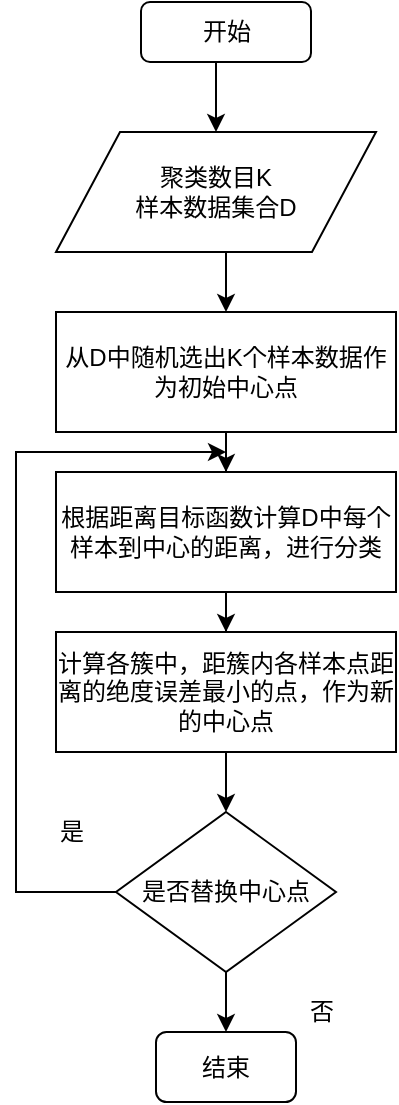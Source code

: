 <mxfile version="10.6.6" type="github"><diagram id="QXTAH30T4tMqxnR2zcTb" name="Page-1"><mxGraphModel dx="521" dy="424" grid="1" gridSize="10" guides="1" tooltips="1" connect="1" arrows="1" fold="1" page="1" pageScale="1" pageWidth="827" pageHeight="1169" math="0" shadow="0"><root><mxCell id="0"/><mxCell id="1" parent="0"/><mxCell id="UvX9wkWPKRPti9IJHQZT-1" value="聚类数目K&lt;br&gt;样本数据集合D&lt;br&gt;" style="shape=parallelogram;perimeter=parallelogramPerimeter;whiteSpace=wrap;html=1;" vertex="1" parent="1"><mxGeometry x="170" y="100" width="160" height="60" as="geometry"/></mxCell><mxCell id="UvX9wkWPKRPti9IJHQZT-2" value="" style="edgeStyle=orthogonalEdgeStyle;rounded=0;orthogonalLoop=1;jettySize=auto;html=1;" edge="1" parent="1" source="UvX9wkWPKRPti9IJHQZT-7" target="UvX9wkWPKRPti9IJHQZT-4"><mxGeometry relative="1" as="geometry"/></mxCell><mxCell id="UvX9wkWPKRPti9IJHQZT-3" value="" style="edgeStyle=orthogonalEdgeStyle;rounded=0;orthogonalLoop=1;jettySize=auto;html=1;" edge="1" parent="1" source="UvX9wkWPKRPti9IJHQZT-4" target="UvX9wkWPKRPti9IJHQZT-6"><mxGeometry relative="1" as="geometry"/></mxCell><mxCell id="UvX9wkWPKRPti9IJHQZT-4" value="根据距离目标函数计算D中每个样本到中心的距离，进行分类" style="rounded=0;whiteSpace=wrap;html=1;" vertex="1" parent="1"><mxGeometry x="170" y="270" width="170" height="60" as="geometry"/></mxCell><mxCell id="UvX9wkWPKRPti9IJHQZT-5" value="" style="edgeStyle=orthogonalEdgeStyle;rounded=0;orthogonalLoop=1;jettySize=auto;html=1;" edge="1" parent="1" source="UvX9wkWPKRPti9IJHQZT-6" target="UvX9wkWPKRPti9IJHQZT-11"><mxGeometry relative="1" as="geometry"/></mxCell><mxCell id="UvX9wkWPKRPti9IJHQZT-6" value="&lt;span&gt;计算各簇中，距簇内各样本点距离的绝度误差最小的点，作为新的中心点&lt;/span&gt;" style="rounded=0;whiteSpace=wrap;html=1;" vertex="1" parent="1"><mxGeometry x="170" y="350" width="170" height="60" as="geometry"/></mxCell><mxCell id="UvX9wkWPKRPti9IJHQZT-7" value="从D中随机选出K个样本数据作为初始中心点" style="rounded=0;whiteSpace=wrap;html=1;" vertex="1" parent="1"><mxGeometry x="170" y="190" width="170" height="60" as="geometry"/></mxCell><mxCell id="UvX9wkWPKRPti9IJHQZT-8" value="" style="edgeStyle=orthogonalEdgeStyle;rounded=0;orthogonalLoop=1;jettySize=auto;html=1;" edge="1" parent="1" source="UvX9wkWPKRPti9IJHQZT-1" target="UvX9wkWPKRPti9IJHQZT-7"><mxGeometry relative="1" as="geometry"><mxPoint x="230" y="160" as="sourcePoint"/><mxPoint x="230" y="240" as="targetPoint"/><Array as="points"><mxPoint x="255" y="170"/><mxPoint x="255" y="170"/></Array></mxGeometry></mxCell><mxCell id="UvX9wkWPKRPti9IJHQZT-9" style="edgeStyle=orthogonalEdgeStyle;rounded=0;orthogonalLoop=1;jettySize=auto;html=1;exitX=0.5;exitY=1;exitDx=0;exitDy=0;entryX=1;entryY=0.5;entryDx=0;entryDy=0;" edge="1" parent="1" source="UvX9wkWPKRPti9IJHQZT-11" target="UvX9wkWPKRPti9IJHQZT-14"><mxGeometry relative="1" as="geometry"/></mxCell><mxCell id="UvX9wkWPKRPti9IJHQZT-10" style="edgeStyle=orthogonalEdgeStyle;rounded=0;orthogonalLoop=1;jettySize=auto;html=1;exitX=0;exitY=0.5;exitDx=0;exitDy=0;" edge="1" parent="1" source="UvX9wkWPKRPti9IJHQZT-11"><mxGeometry relative="1" as="geometry"><mxPoint x="255" y="260" as="targetPoint"/><Array as="points"><mxPoint x="150" y="480"/><mxPoint x="150" y="260"/><mxPoint x="170" y="260"/></Array></mxGeometry></mxCell><mxCell id="UvX9wkWPKRPti9IJHQZT-11" value="是否替换中心点" style="rhombus;whiteSpace=wrap;html=1;" vertex="1" parent="1"><mxGeometry x="200" y="440" width="110" height="80" as="geometry"/></mxCell><mxCell id="UvX9wkWPKRPti9IJHQZT-12" value="是" style="text;html=1;resizable=0;points=[];autosize=1;align=left;verticalAlign=top;spacingTop=-4;" vertex="1" parent="1"><mxGeometry x="170" y="440" width="30" height="20" as="geometry"/></mxCell><mxCell id="UvX9wkWPKRPti9IJHQZT-13" value="否" style="text;html=1;resizable=0;points=[];autosize=1;align=left;verticalAlign=top;spacingTop=-4;" vertex="1" parent="1"><mxGeometry x="295" y="530" width="30" height="20" as="geometry"/></mxCell><mxCell id="UvX9wkWPKRPti9IJHQZT-14" value="结束" style="rounded=1;whiteSpace=wrap;html=1;direction=north;" vertex="1" parent="1"><mxGeometry x="220" y="550" width="70" height="35" as="geometry"/></mxCell><mxCell id="UvX9wkWPKRPti9IJHQZT-15" style="edgeStyle=orthogonalEdgeStyle;rounded=0;orthogonalLoop=1;jettySize=auto;html=1;exitX=0.5;exitY=1;exitDx=0;exitDy=0;entryX=0.5;entryY=0;entryDx=0;entryDy=0;" edge="1" parent="1" source="UvX9wkWPKRPti9IJHQZT-16" target="UvX9wkWPKRPti9IJHQZT-1"><mxGeometry relative="1" as="geometry"/></mxCell><mxCell id="UvX9wkWPKRPti9IJHQZT-16" value="开始" style="rounded=1;whiteSpace=wrap;html=1;" vertex="1" parent="1"><mxGeometry x="212.5" y="35" width="85" height="30" as="geometry"/></mxCell></root></mxGraphModel></diagram></mxfile>